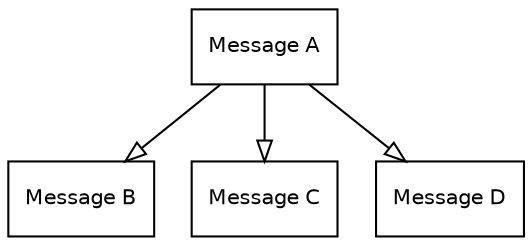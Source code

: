 digraph ManyDependOnOne
{
      node [shape=record, fontname=Helvetica, fontsize=10];
      a [ label="Message A"];
      b [ label="Message B"];
      c [ label="Message C"];
      d [ label="Message D"];
      a -> b [ arrowhead="empty"];
      a -> c [ arrowhead="empty"];
      a -> d [ arrowhead="empty"];
}
